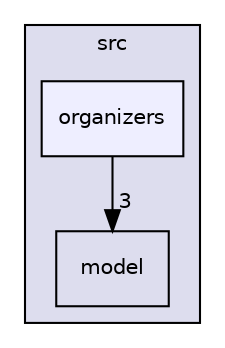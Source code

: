digraph "/home/dsferreira/dsantosferreira/programming/aed/trabalhos/aerialTransportation/src/organizers" {
  compound=true
  node [ fontsize="10", fontname="Helvetica"];
  edge [ labelfontsize="10", labelfontname="Helvetica"];
  subgraph clusterdir_68267d1309a1af8e8297ef4c3efbcdba {
    graph [ bgcolor="#ddddee", pencolor="black", label="src" fontname="Helvetica", fontsize="10", URL="dir_68267d1309a1af8e8297ef4c3efbcdba.html"]
  dir_5dd65160827af56e6353642206b80129 [shape=box label="model" URL="dir_5dd65160827af56e6353642206b80129.html"];
  dir_3dd8768a71172b9a3fa2fd3385abfa54 [shape=box, label="organizers", style="filled", fillcolor="#eeeeff", pencolor="black", URL="dir_3dd8768a71172b9a3fa2fd3385abfa54.html"];
  }
  dir_3dd8768a71172b9a3fa2fd3385abfa54->dir_5dd65160827af56e6353642206b80129 [headlabel="3", labeldistance=1.5 headhref="dir_000006_000005.html"];
}
